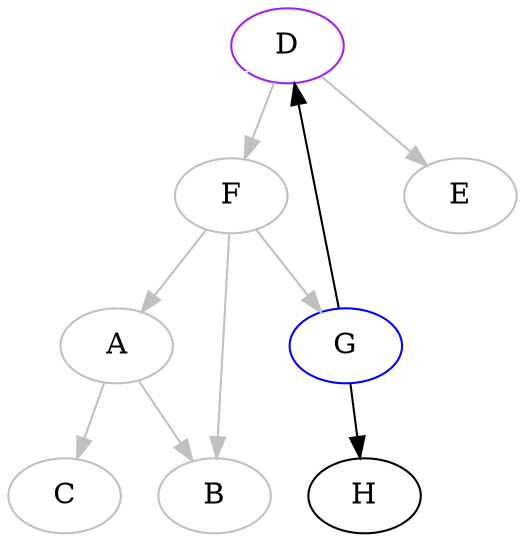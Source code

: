digraph {
	D [label="D", color="purple"];
	F [label="F", color="gray"];
	H [label="H"];
	A [label="A", color="gray"];
	E [label="E", color="gray"];
	G [label="G", color="blue"];
	C [label="C", color="gray"];
	B [label="B", color="gray"];
	
	A -> C [color="gray"];
	A -> B [color="gray"];
	D -> E [color="gray"];
	D -> F [color="gray"];
	F -> A [color="gray"];
	F -> G [color="gray"];
	F -> B [color="gray"];
	A -> D [color="white"];
	G -> H;
	G -> D;
}